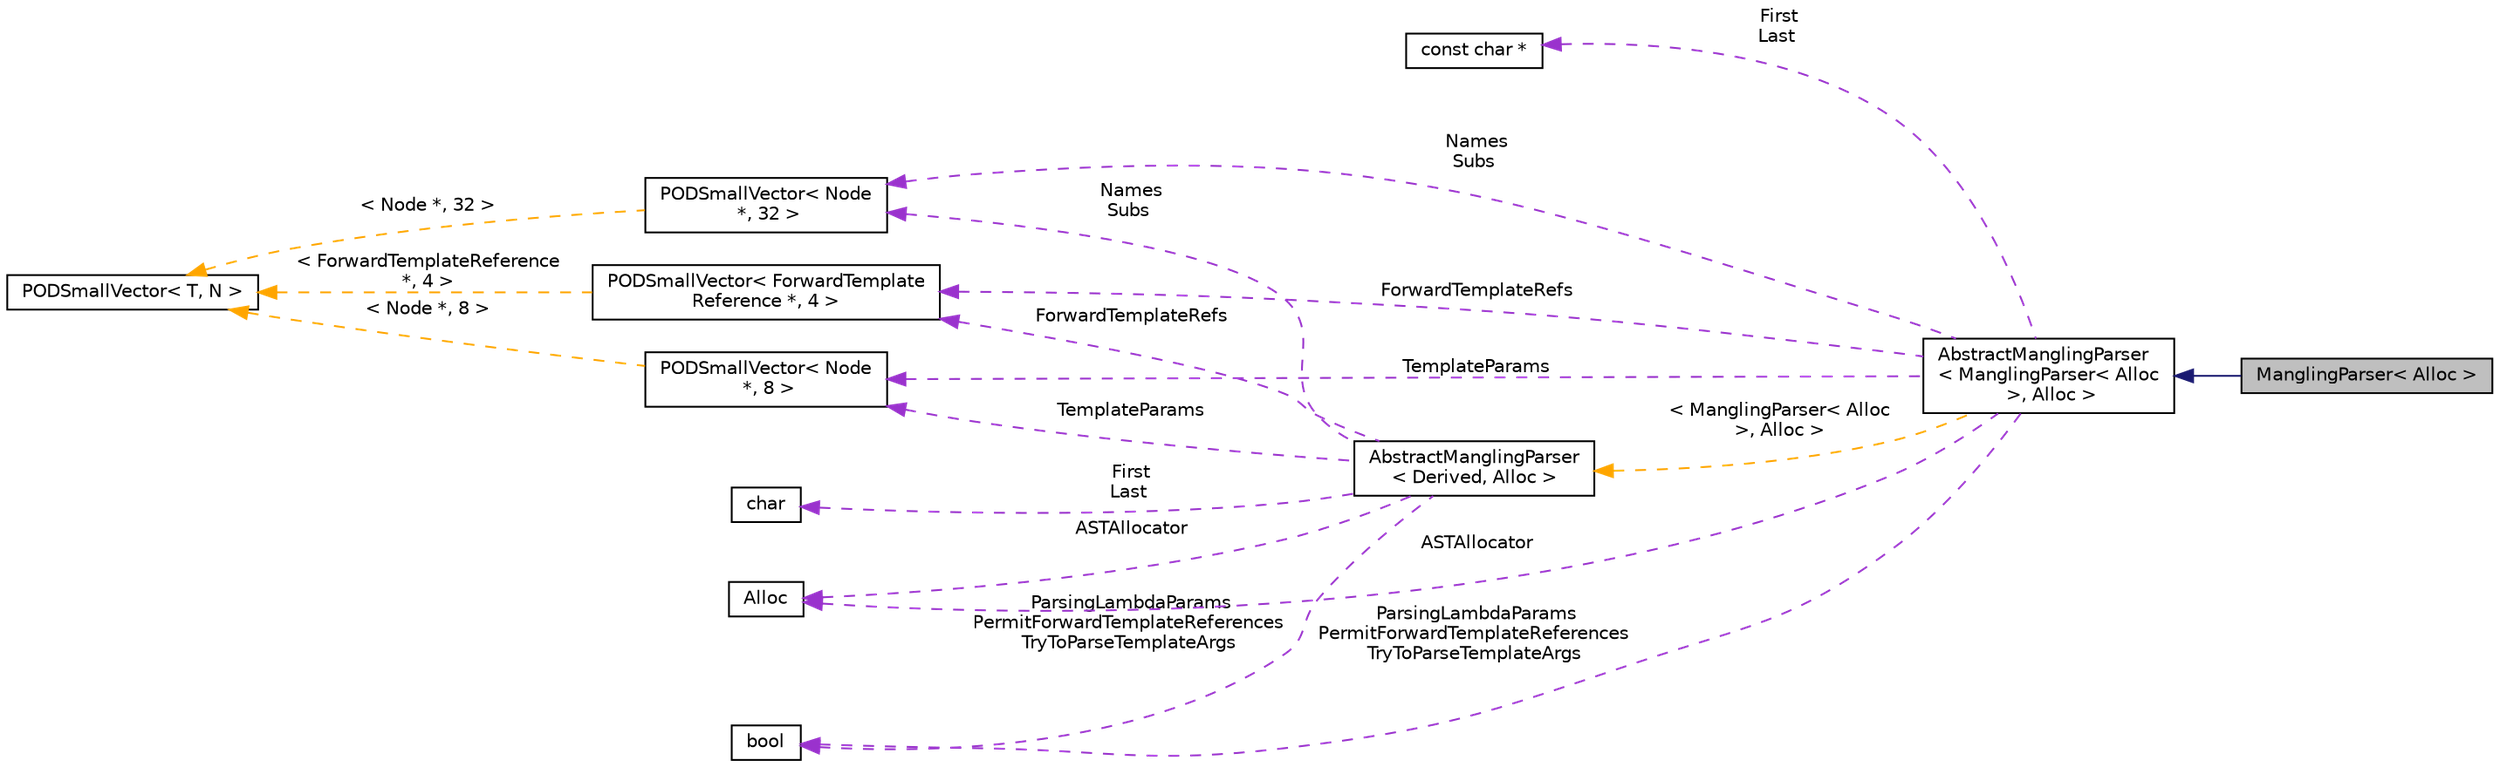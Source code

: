 digraph "ManglingParser&lt; Alloc &gt;"
{
 // LATEX_PDF_SIZE
  bgcolor="transparent";
  edge [fontname="Helvetica",fontsize="10",labelfontname="Helvetica",labelfontsize="10"];
  node [fontname="Helvetica",fontsize="10",shape="box"];
  rankdir="LR";
  Node1 [label="ManglingParser\< Alloc \>",height=0.2,width=0.4,color="black", fillcolor="grey75", style="filled", fontcolor="black",tooltip=" "];
  Node2 -> Node1 [dir="back",color="midnightblue",fontsize="10",style="solid",fontname="Helvetica"];
  Node2 [label="AbstractManglingParser\l\< ManglingParser\< Alloc\l \>, Alloc \>",height=0.2,width=0.4,color="black",URL="$structAbstractManglingParser.html",tooltip=" "];
  Node3 -> Node2 [dir="back",color="darkorchid3",fontsize="10",style="dashed",label=" First\nLast" ,fontname="Helvetica"];
  Node3 [label="const char *",height=0.2,width=0.4,color="black",URL="$classconst_01char_01_5.html",tooltip=" "];
  Node4 -> Node2 [dir="back",color="darkorchid3",fontsize="10",style="dashed",label=" Names\nSubs" ,fontname="Helvetica"];
  Node4 [label="PODSmallVector\< Node\l *, 32 \>",height=0.2,width=0.4,color="black",URL="$classPODSmallVector.html",tooltip=" "];
  Node5 -> Node4 [dir="back",color="orange",fontsize="10",style="dashed",label=" \< Node *, 32 \>" ,fontname="Helvetica"];
  Node5 [label="PODSmallVector\< T, N \>",height=0.2,width=0.4,color="black",URL="$classPODSmallVector.html",tooltip=" "];
  Node6 -> Node2 [dir="back",color="darkorchid3",fontsize="10",style="dashed",label=" TemplateParams" ,fontname="Helvetica"];
  Node6 [label="PODSmallVector\< Node\l *, 8 \>",height=0.2,width=0.4,color="black",URL="$classPODSmallVector.html",tooltip=" "];
  Node5 -> Node6 [dir="back",color="orange",fontsize="10",style="dashed",label=" \< Node *, 8 \>" ,fontname="Helvetica"];
  Node7 -> Node2 [dir="back",color="darkorchid3",fontsize="10",style="dashed",label=" ForwardTemplateRefs" ,fontname="Helvetica"];
  Node7 [label="PODSmallVector\< ForwardTemplate\lReference *, 4 \>",height=0.2,width=0.4,color="black",URL="$classPODSmallVector.html",tooltip=" "];
  Node5 -> Node7 [dir="back",color="orange",fontsize="10",style="dashed",label=" \< ForwardTemplateReference\l *, 4 \>" ,fontname="Helvetica"];
  Node8 -> Node2 [dir="back",color="darkorchid3",fontsize="10",style="dashed",label=" ParsingLambdaParams\nPermitForwardTemplateReferences\nTryToParseTemplateArgs" ,fontname="Helvetica"];
  Node8 [label="bool",height=0.2,width=0.4,color="black",URL="$classbool.html",tooltip=" "];
  Node9 -> Node2 [dir="back",color="darkorchid3",fontsize="10",style="dashed",label=" ASTAllocator" ,fontname="Helvetica"];
  Node9 [label="Alloc",height=0.2,width=0.4,color="black",tooltip=" "];
  Node10 -> Node2 [dir="back",color="orange",fontsize="10",style="dashed",label=" \< ManglingParser\< Alloc\l \>, Alloc \>" ,fontname="Helvetica"];
  Node10 [label="AbstractManglingParser\l\< Derived, Alloc \>",height=0.2,width=0.4,color="black",URL="$structAbstractManglingParser.html",tooltip=" "];
  Node11 -> Node10 [dir="back",color="darkorchid3",fontsize="10",style="dashed",label=" First\nLast" ,fontname="Helvetica"];
  Node11 [label="char",height=0.2,width=0.4,color="black",URL="$classchar.html",tooltip=" "];
  Node4 -> Node10 [dir="back",color="darkorchid3",fontsize="10",style="dashed",label=" Names\nSubs" ,fontname="Helvetica"];
  Node6 -> Node10 [dir="back",color="darkorchid3",fontsize="10",style="dashed",label=" TemplateParams" ,fontname="Helvetica"];
  Node7 -> Node10 [dir="back",color="darkorchid3",fontsize="10",style="dashed",label=" ForwardTemplateRefs" ,fontname="Helvetica"];
  Node8 -> Node10 [dir="back",color="darkorchid3",fontsize="10",style="dashed",label=" ParsingLambdaParams\nPermitForwardTemplateReferences\nTryToParseTemplateArgs" ,fontname="Helvetica"];
  Node9 -> Node10 [dir="back",color="darkorchid3",fontsize="10",style="dashed",label=" ASTAllocator" ,fontname="Helvetica"];
}
